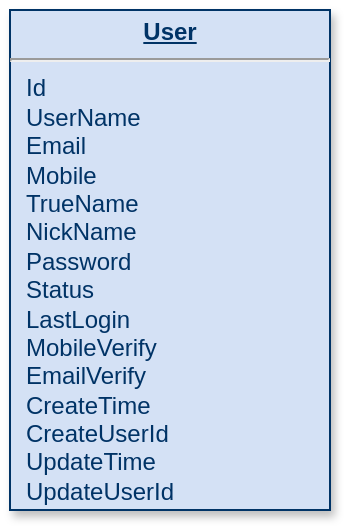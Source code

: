 <mxfile version="14.2.7" type="github"><diagram name="Page-1" id="efa7a0a1-bf9b-a30e-e6df-94a7791c09e9"><mxGraphModel dx="360" dy="631" grid="1" gridSize="10" guides="1" tooltips="1" connect="1" arrows="1" fold="1" page="1" pageScale="1" pageWidth="826" pageHeight="1169" background="#ffffff" math="0" shadow="0"><root><mxCell id="0"/><mxCell id="1" parent="0"/><mxCell id="22" value="&lt;p style=&quot;margin: 0px ; margin-top: 4px ; text-align: center ; text-decoration: underline&quot;&gt;&lt;strong&gt;User&lt;/strong&gt;&lt;/p&gt;&lt;hr&gt;&lt;p style=&quot;margin: 0px ; margin-left: 8px&quot;&gt;Id&lt;/p&gt;&lt;p style=&quot;margin: 0px ; margin-left: 8px&quot;&gt;UserName&lt;/p&gt;&lt;p style=&quot;margin: 0px ; margin-left: 8px&quot;&gt;Email&lt;/p&gt;&lt;p style=&quot;margin: 0px ; margin-left: 8px&quot;&gt;Mobile&lt;/p&gt;&lt;p style=&quot;margin: 0px ; margin-left: 8px&quot;&gt;TrueName&lt;/p&gt;&lt;p style=&quot;margin: 0px ; margin-left: 8px&quot;&gt;NickName&lt;/p&gt;&lt;p style=&quot;margin: 0px ; margin-left: 8px&quot;&gt;Password&lt;/p&gt;&lt;p style=&quot;margin: 0px ; margin-left: 8px&quot;&gt;&lt;span&gt;Status&lt;/span&gt;&lt;br&gt;&lt;/p&gt;&lt;p style=&quot;margin: 0px ; margin-left: 8px&quot;&gt;LastLogin&lt;/p&gt;&lt;p style=&quot;margin: 0px ; margin-left: 8px&quot;&gt;MobileVerify&lt;/p&gt;&lt;p style=&quot;margin: 0px ; margin-left: 8px&quot;&gt;EmailVerify&lt;/p&gt;&lt;p style=&quot;margin: 0px 0px 0px 8px&quot;&gt;CreateTime&lt;/p&gt;&lt;p style=&quot;margin: 0px 0px 0px 8px&quot;&gt;CreateUserId&lt;br&gt;&lt;/p&gt;&lt;p style=&quot;margin: 0px 0px 0px 8px&quot;&gt;UpdateTime&lt;/p&gt;&lt;p style=&quot;margin: 0px 0px 0px 8px&quot;&gt;UpdateUserId&lt;/p&gt;" style="verticalAlign=top;align=left;overflow=fill;fontSize=12;fontFamily=Helvetica;html=1;strokeColor=#003366;shadow=1;fillColor=#D4E1F5;fontColor=#003366" parent="1" vertex="1"><mxGeometry x="880" y="430" width="160" height="250" as="geometry"/></mxCell></root></mxGraphModel></diagram></mxfile>